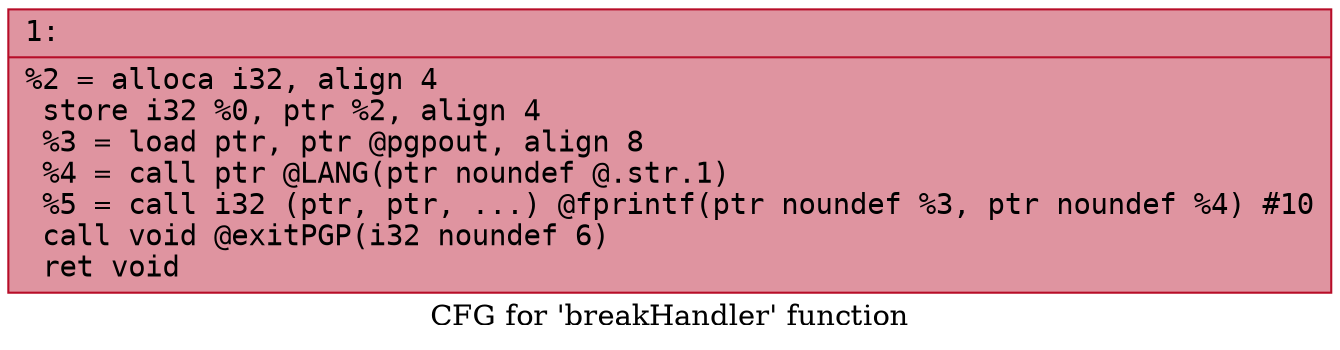 digraph "CFG for 'breakHandler' function" {
	label="CFG for 'breakHandler' function";

	Node0x6000007b73e0 [shape=record,color="#b70d28ff", style=filled, fillcolor="#b70d2870" fontname="Courier",label="{1:\l|  %2 = alloca i32, align 4\l  store i32 %0, ptr %2, align 4\l  %3 = load ptr, ptr @pgpout, align 8\l  %4 = call ptr @LANG(ptr noundef @.str.1)\l  %5 = call i32 (ptr, ptr, ...) @fprintf(ptr noundef %3, ptr noundef %4) #10\l  call void @exitPGP(i32 noundef 6)\l  ret void\l}"];
}
